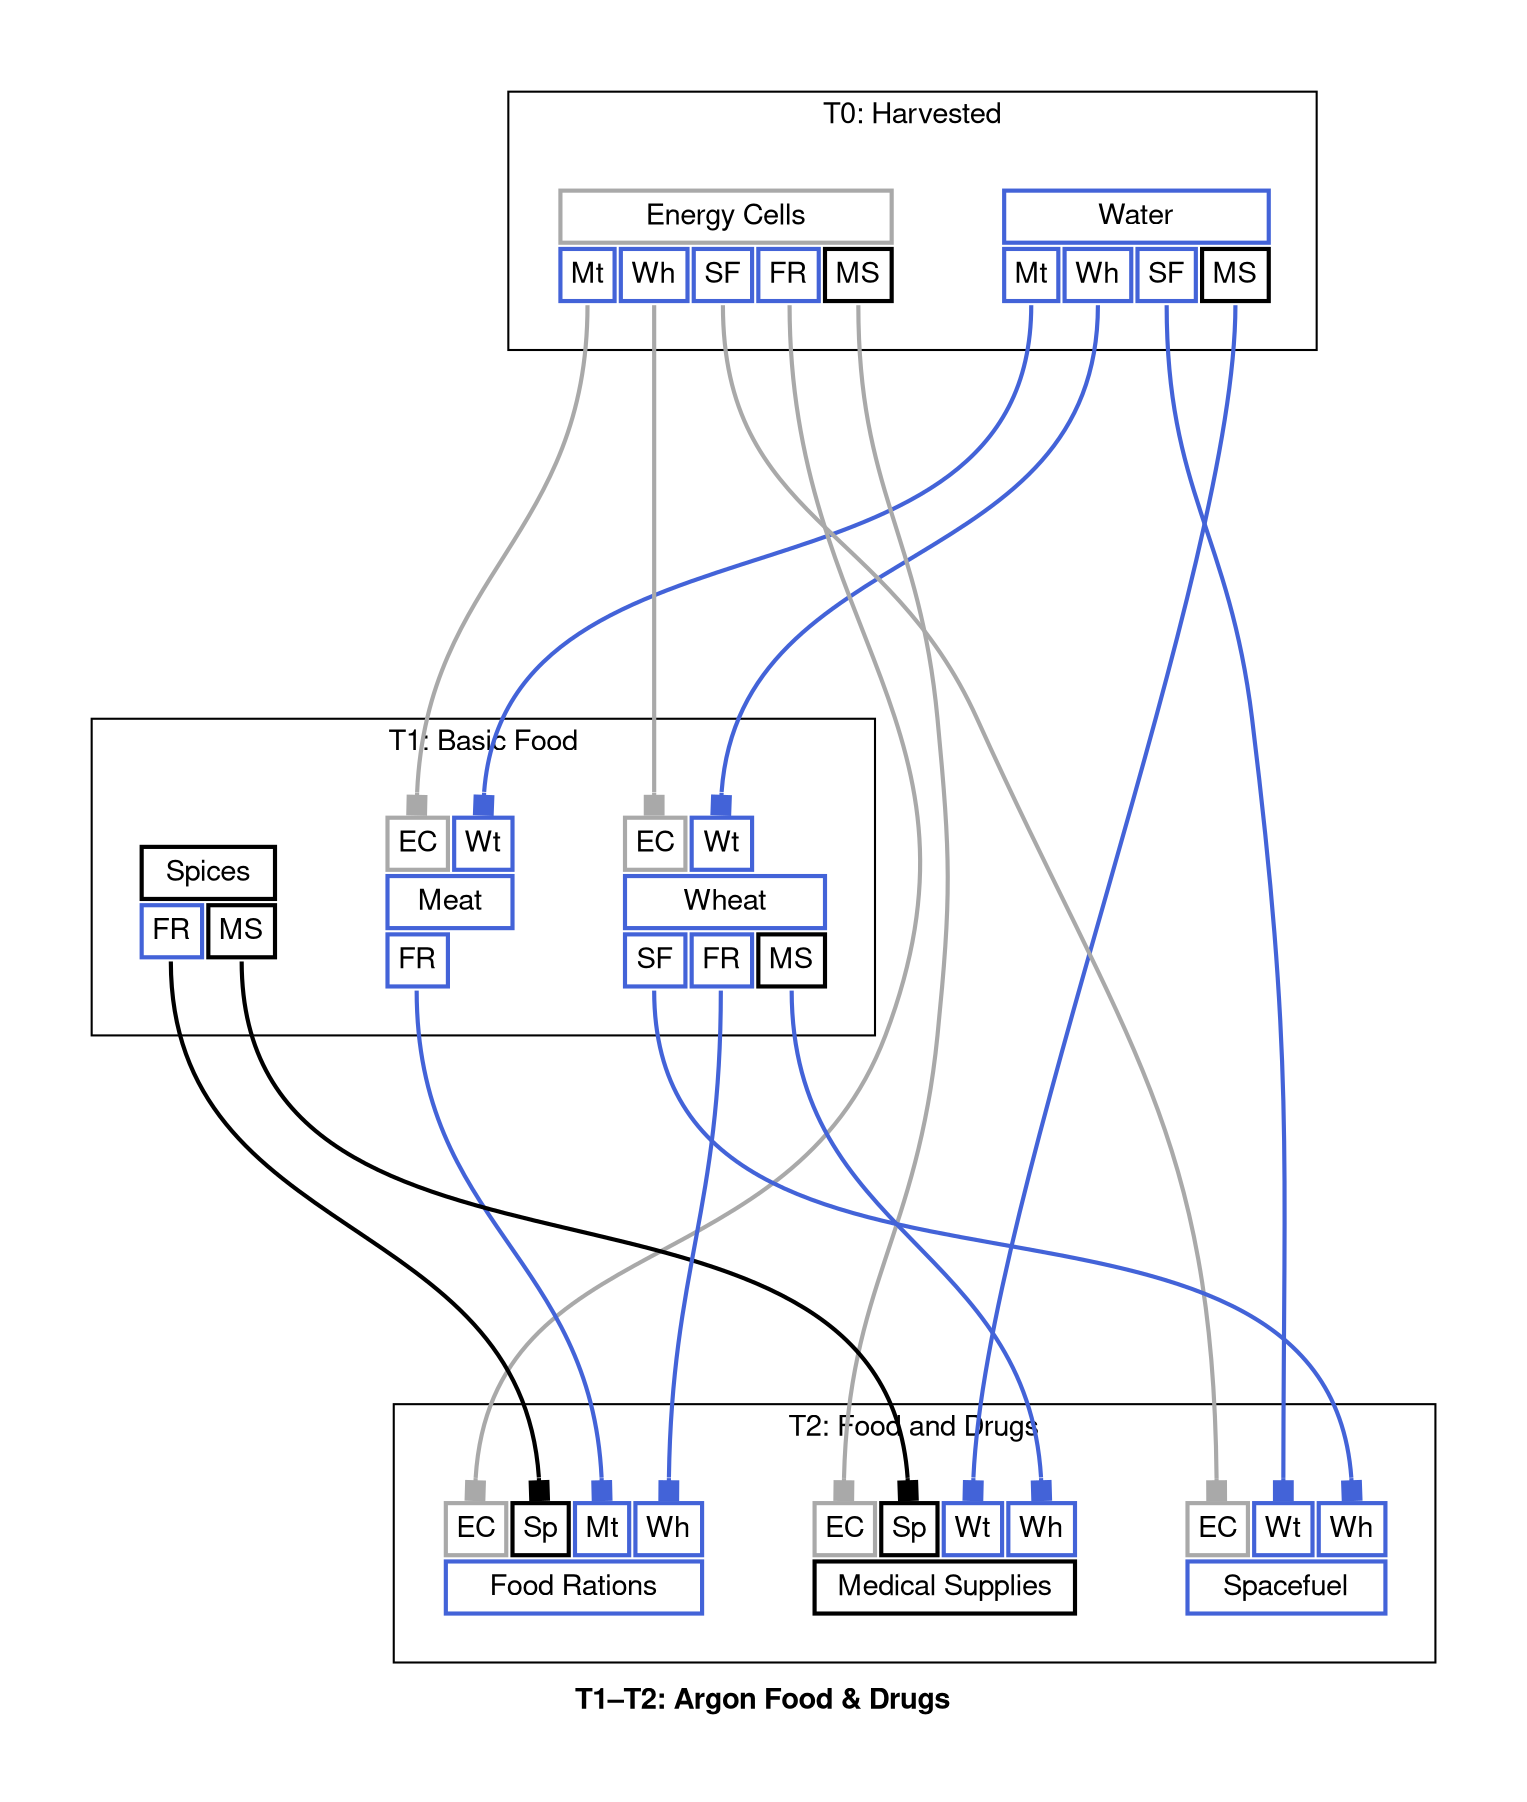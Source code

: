 digraph "X4 Economy" {
	edge [arrowType=normal]
	compound=true fontname="Helvetica,Arial,sans-serif"
	label=<<b>T1–T2: Argon Food &amp; Drugs</b>>
	graph [nodesep=0.3 pad=0.5 ranksep=3]
	node [color=slategray1 fontname="Helvetica,Arial,sans-serif" margin=0.2 penwidth=2.0 shape=plaintext]
	edge [arrowhead=normal arrowsize=1.0 fontname="Helvetica,Arial,sans-serif" headport=n penwidth=2.0 tailport=s]
	subgraph 0 {
		cluster=true label="T0: Harvested"
		water [label=<<table border="0" cellborder="2" cellpadding="4" cellspacing="1" fixedsize="false" id="water" port="output">
  
  <tr>
    <td align="text" bgcolor="white" color="#4363d8" colspan="4">Water</td>
  </tr>
  
    <tr>
      
        <td align="text" bgcolor="white" color="#4363d8" port="meat">Mt</td>
      
        <td align="text" bgcolor="white" color="#4363d8" port="wheat">Wh</td>
      
        <td align="text" bgcolor="white" color="#4363d8" port="spacefuel">SF</td>
      
        <td align="text" bgcolor="white" color="#000000" port="medical_supplies">MS</td>
      
    </tr>
  
</table>>]
		energy_cells [label=<<table border="0" cellborder="2" cellpadding="4" cellspacing="1" fixedsize="false" id="energy_cells" port="output">
  
  <tr>
    <td align="text" bgcolor="white" color="#a9a9a9" colspan="5">Energy Cells</td>
  </tr>
  
    <tr>
      
        <td align="text" bgcolor="white" color="#4363d8" port="meat">Mt</td>
      
        <td align="text" bgcolor="white" color="#4363d8" port="wheat">Wh</td>
      
        <td align="text" bgcolor="white" color="#4363d8" port="spacefuel">SF</td>
      
        <td align="text" bgcolor="white" color="#4363d8" port="food_rations">FR</td>
      
        <td align="text" bgcolor="white" color="#000000" port="medical_supplies">MS</td>
      
    </tr>
  
</table>>]
	}
	subgraph 1 {
		cluster=true label="T1: Basic Food"
		meat [label=<<table border="0" cellborder="2" cellpadding="4" cellspacing="1" fixedsize="false" id="meat" port="output">
  
    <tr>
      
        <td align="text" bgcolor="white" color="#a9a9a9" port="energy_cells">EC</td>
      
        <td align="text" bgcolor="white" color="#4363d8" port="water">Wt</td>
      
    </tr>
  
  <tr>
    <td align="text" bgcolor="white" color="#4363d8" colspan="2">Meat</td>
  </tr>
  
    <tr>
      
        <td align="text" bgcolor="white" color="#4363d8" port="food_rations">FR</td>
      
    </tr>
  
</table>>]
		spices [label=<<table border="0" cellborder="2" cellpadding="4" cellspacing="1" fixedsize="false" id="spices" port="output">
  
  <tr>
    <td align="text" bgcolor="white" color="#000000" colspan="2">Spices</td>
  </tr>
  
    <tr>
      
        <td align="text" bgcolor="white" color="#4363d8" port="food_rations">FR</td>
      
        <td align="text" bgcolor="white" color="#000000" port="medical_supplies">MS</td>
      
    </tr>
  
</table>>]
		wheat [label=<<table border="0" cellborder="2" cellpadding="4" cellspacing="1" fixedsize="false" id="wheat" port="output">
  
    <tr>
      
        <td align="text" bgcolor="white" color="#a9a9a9" port="energy_cells">EC</td>
      
        <td align="text" bgcolor="white" color="#4363d8" port="water">Wt</td>
      
    </tr>
  
  <tr>
    <td align="text" bgcolor="white" color="#4363d8" colspan="3">Wheat</td>
  </tr>
  
    <tr>
      
        <td align="text" bgcolor="white" color="#4363d8" port="spacefuel">SF</td>
      
        <td align="text" bgcolor="white" color="#4363d8" port="food_rations">FR</td>
      
        <td align="text" bgcolor="white" color="#000000" port="medical_supplies">MS</td>
      
    </tr>
  
</table>>]
	}
	subgraph 2 {
		cluster=true label="T2: Food and Drugs"
		spacefuel [label=<<table border="0" cellborder="2" cellpadding="4" cellspacing="1" fixedsize="false" id="spacefuel" port="output">
  
    <tr>
      
        <td align="text" bgcolor="white" color="#a9a9a9" port="energy_cells">EC</td>
      
        <td align="text" bgcolor="white" color="#4363d8" port="water">Wt</td>
      
        <td align="text" bgcolor="white" color="#4363d8" port="wheat">Wh</td>
      
    </tr>
  
  <tr>
    <td align="text" bgcolor="white" color="#4363d8" colspan="3">Spacefuel</td>
  </tr>
  
</table>>]
		food_rations [label=<<table border="0" cellborder="2" cellpadding="4" cellspacing="1" fixedsize="false" id="food_rations" port="output">
  
    <tr>
      
        <td align="text" bgcolor="white" color="#a9a9a9" port="energy_cells">EC</td>
      
        <td align="text" bgcolor="white" color="#000000" port="spices">Sp</td>
      
        <td align="text" bgcolor="white" color="#4363d8" port="meat">Mt</td>
      
        <td align="text" bgcolor="white" color="#4363d8" port="wheat">Wh</td>
      
    </tr>
  
  <tr>
    <td align="text" bgcolor="white" color="#4363d8" colspan="4">Food Rations</td>
  </tr>
  
</table>>]
		medical_supplies [label=<<table border="0" cellborder="2" cellpadding="4" cellspacing="1" fixedsize="false" id="medical_supplies" port="output">
  
    <tr>
      
        <td align="text" bgcolor="white" color="#a9a9a9" port="energy_cells">EC</td>
      
        <td align="text" bgcolor="white" color="#000000" port="spices">Sp</td>
      
        <td align="text" bgcolor="white" color="#4363d8" port="water">Wt</td>
      
        <td align="text" bgcolor="white" color="#4363d8" port="wheat">Wh</td>
      
    </tr>
  
  <tr>
    <td align="text" bgcolor="white" color="#000000" colspan="4">Medical Supplies</td>
  </tr>
  
</table>>]
	}
	energy_cells:meat:s -> meat:energy_cells:n [arrowhead=box color="#a9a9a9" weight=1.0]
	water:meat:s -> meat:water:n [arrowhead=box color="#4363d8" weight=1.0]
	energy_cells:wheat:s -> wheat:energy_cells:n [arrowhead=box color="#a9a9a9" weight=1.0]
	water:wheat:s -> wheat:water:n [arrowhead=box color="#4363d8" weight=1.0]
	energy_cells:spacefuel:s -> spacefuel:energy_cells:n [arrowhead=box color="#a9a9a9" weight=1.0]
	water:spacefuel:s -> spacefuel:water:n [arrowhead=box color="#4363d8" weight=1.0]
	wheat:spacefuel:s -> spacefuel:wheat:n [arrowhead=box color="#4363d8" weight=1.0]
	energy_cells:food_rations:s -> food_rations:energy_cells:n [arrowhead=box color="#a9a9a9" weight=1.0]
	meat:food_rations:s -> food_rations:meat:n [arrowhead=box color="#4363d8" weight=1.0]
	spices:food_rations:s -> food_rations:spices:n [arrowhead=box color="#000000" weight=1.0]
	wheat:food_rations:s -> food_rations:wheat:n [arrowhead=box color="#4363d8" weight=1.0]
	energy_cells:medical_supplies:s -> medical_supplies:energy_cells:n [arrowhead=box color="#a9a9a9" weight=1.0]
	spices:medical_supplies:s -> medical_supplies:spices:n [arrowhead=box color="#000000" weight=1.0]
	water:medical_supplies:s -> medical_supplies:water:n [arrowhead=box color="#4363d8" weight=1.0]
	wheat:medical_supplies:s -> medical_supplies:wheat:n [arrowhead=box color="#4363d8" weight=1.0]
}
